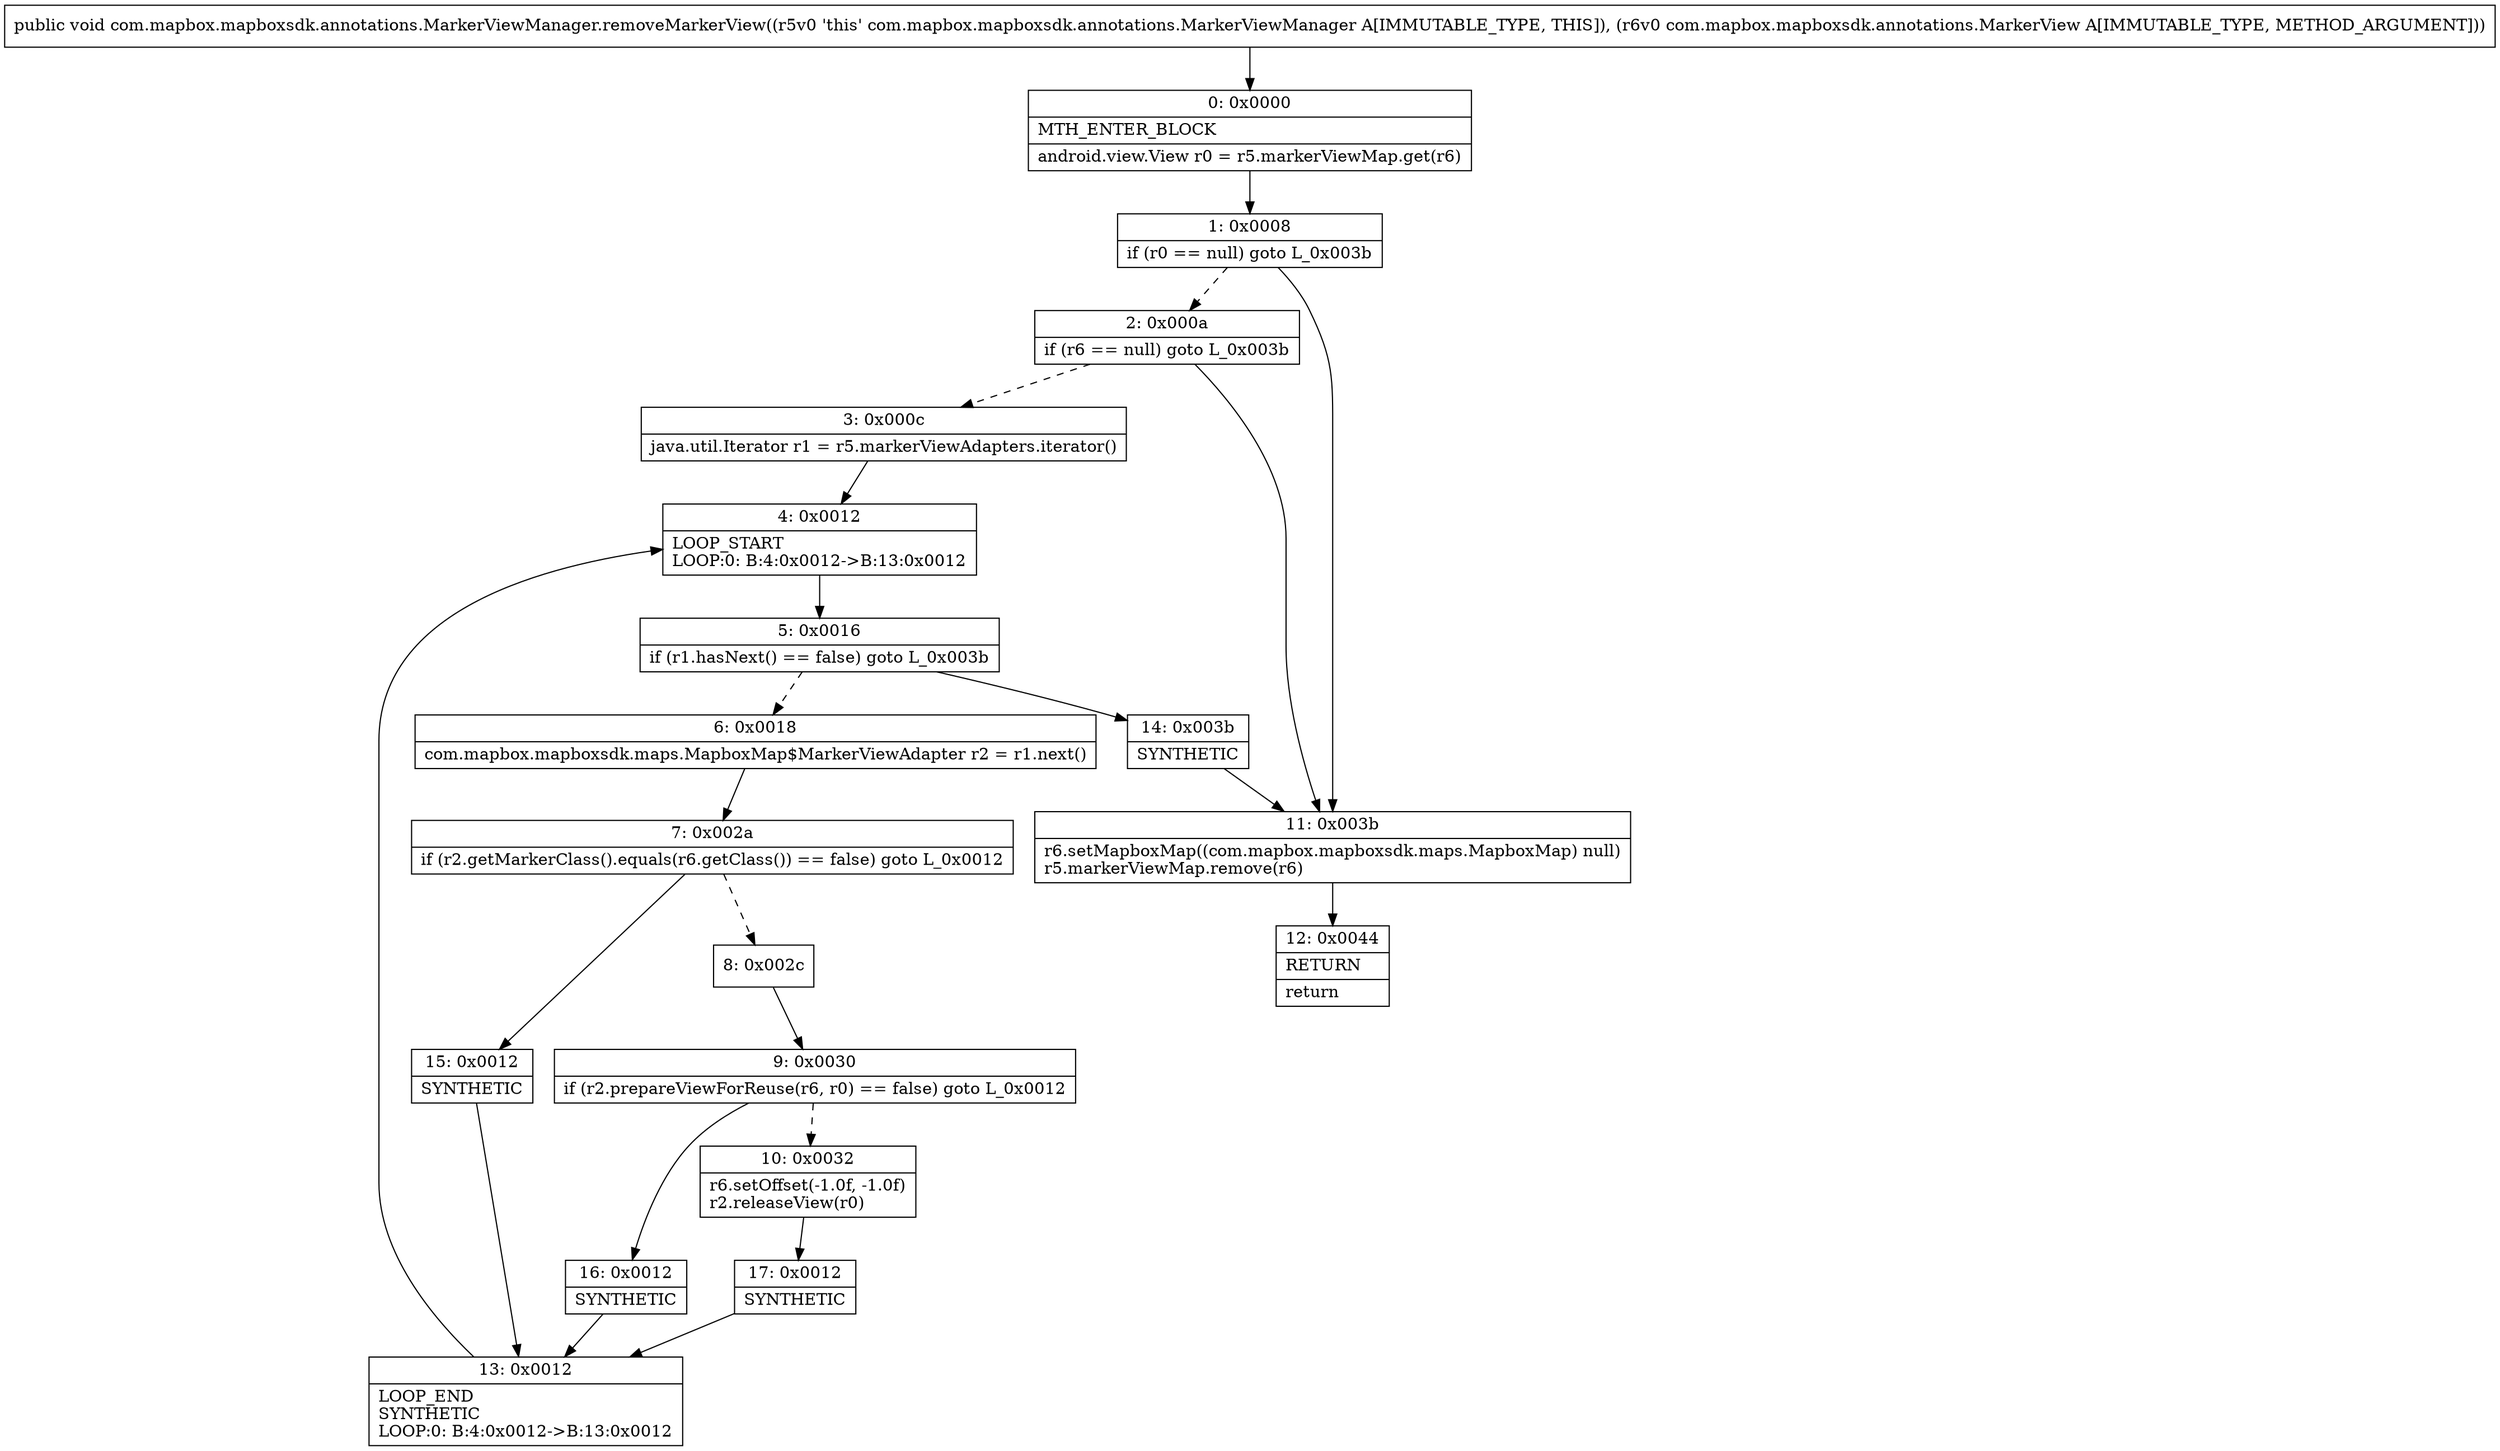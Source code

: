 digraph "CFG forcom.mapbox.mapboxsdk.annotations.MarkerViewManager.removeMarkerView(Lcom\/mapbox\/mapboxsdk\/annotations\/MarkerView;)V" {
Node_0 [shape=record,label="{0\:\ 0x0000|MTH_ENTER_BLOCK\l|android.view.View r0 = r5.markerViewMap.get(r6)\l}"];
Node_1 [shape=record,label="{1\:\ 0x0008|if (r0 == null) goto L_0x003b\l}"];
Node_2 [shape=record,label="{2\:\ 0x000a|if (r6 == null) goto L_0x003b\l}"];
Node_3 [shape=record,label="{3\:\ 0x000c|java.util.Iterator r1 = r5.markerViewAdapters.iterator()\l}"];
Node_4 [shape=record,label="{4\:\ 0x0012|LOOP_START\lLOOP:0: B:4:0x0012\-\>B:13:0x0012\l}"];
Node_5 [shape=record,label="{5\:\ 0x0016|if (r1.hasNext() == false) goto L_0x003b\l}"];
Node_6 [shape=record,label="{6\:\ 0x0018|com.mapbox.mapboxsdk.maps.MapboxMap$MarkerViewAdapter r2 = r1.next()\l}"];
Node_7 [shape=record,label="{7\:\ 0x002a|if (r2.getMarkerClass().equals(r6.getClass()) == false) goto L_0x0012\l}"];
Node_8 [shape=record,label="{8\:\ 0x002c}"];
Node_9 [shape=record,label="{9\:\ 0x0030|if (r2.prepareViewForReuse(r6, r0) == false) goto L_0x0012\l}"];
Node_10 [shape=record,label="{10\:\ 0x0032|r6.setOffset(\-1.0f, \-1.0f)\lr2.releaseView(r0)\l}"];
Node_11 [shape=record,label="{11\:\ 0x003b|r6.setMapboxMap((com.mapbox.mapboxsdk.maps.MapboxMap) null)\lr5.markerViewMap.remove(r6)\l}"];
Node_12 [shape=record,label="{12\:\ 0x0044|RETURN\l|return\l}"];
Node_13 [shape=record,label="{13\:\ 0x0012|LOOP_END\lSYNTHETIC\lLOOP:0: B:4:0x0012\-\>B:13:0x0012\l}"];
Node_14 [shape=record,label="{14\:\ 0x003b|SYNTHETIC\l}"];
Node_15 [shape=record,label="{15\:\ 0x0012|SYNTHETIC\l}"];
Node_16 [shape=record,label="{16\:\ 0x0012|SYNTHETIC\l}"];
Node_17 [shape=record,label="{17\:\ 0x0012|SYNTHETIC\l}"];
MethodNode[shape=record,label="{public void com.mapbox.mapboxsdk.annotations.MarkerViewManager.removeMarkerView((r5v0 'this' com.mapbox.mapboxsdk.annotations.MarkerViewManager A[IMMUTABLE_TYPE, THIS]), (r6v0 com.mapbox.mapboxsdk.annotations.MarkerView A[IMMUTABLE_TYPE, METHOD_ARGUMENT])) }"];
MethodNode -> Node_0;
Node_0 -> Node_1;
Node_1 -> Node_2[style=dashed];
Node_1 -> Node_11;
Node_2 -> Node_3[style=dashed];
Node_2 -> Node_11;
Node_3 -> Node_4;
Node_4 -> Node_5;
Node_5 -> Node_6[style=dashed];
Node_5 -> Node_14;
Node_6 -> Node_7;
Node_7 -> Node_8[style=dashed];
Node_7 -> Node_15;
Node_8 -> Node_9;
Node_9 -> Node_10[style=dashed];
Node_9 -> Node_16;
Node_10 -> Node_17;
Node_11 -> Node_12;
Node_13 -> Node_4;
Node_14 -> Node_11;
Node_15 -> Node_13;
Node_16 -> Node_13;
Node_17 -> Node_13;
}

